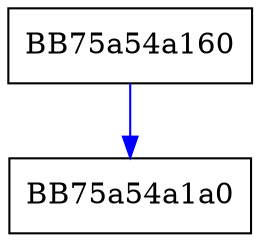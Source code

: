 digraph CreateInstance {
  node [shape="box"];
  graph [splines=ortho];
  BB75a54a160 -> BB75a54a1a0 [color="blue"];
}
